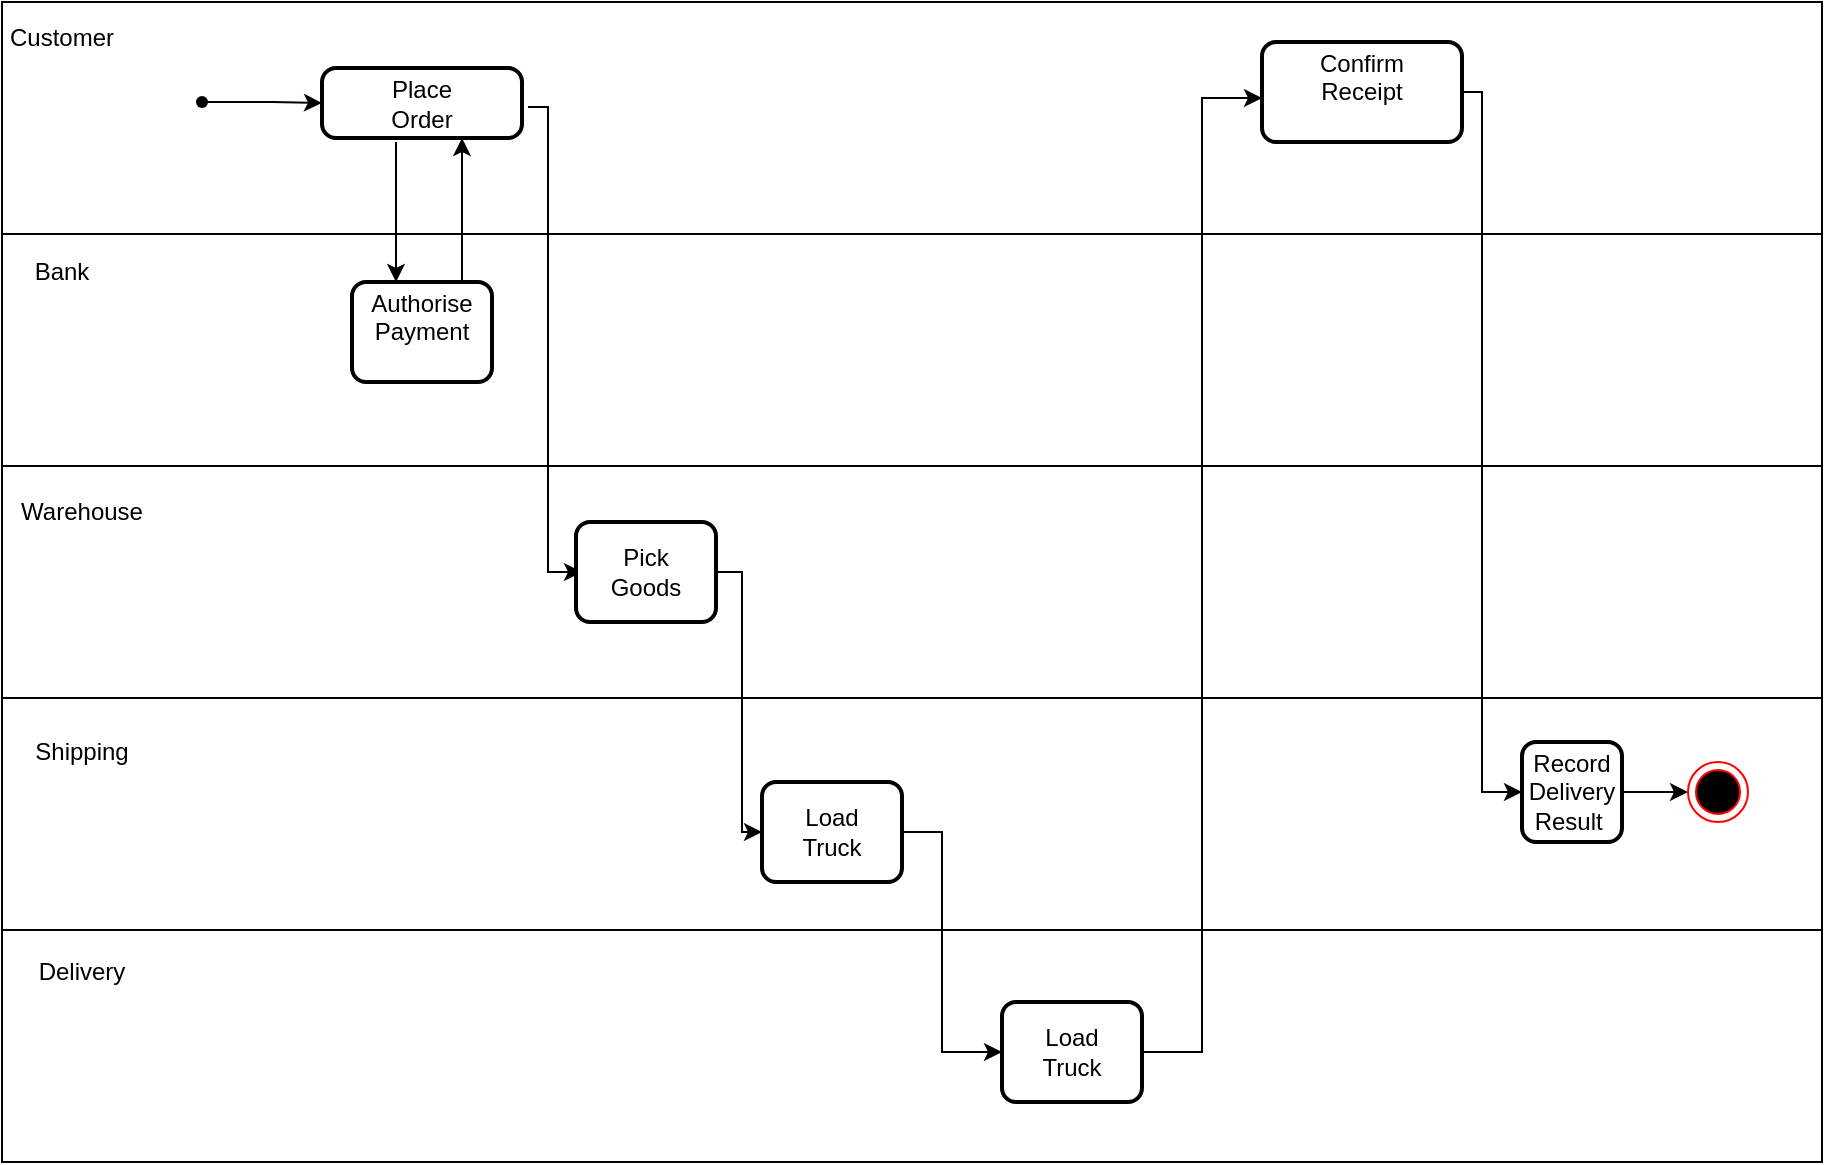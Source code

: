 <mxfile version="20.8.20" type="github">
  <diagram name="Page-1" id="c7488fd3-1785-93aa-aadb-54a6760d102a">
    <mxGraphModel dx="1114" dy="616" grid="1" gridSize="10" guides="1" tooltips="1" connect="1" arrows="1" fold="1" page="1" pageScale="1" pageWidth="1100" pageHeight="850" background="none" math="0" shadow="0">
      <root>
        <mxCell id="0" />
        <mxCell id="1" parent="0" />
        <mxCell id="xbbFoSGnOilOgtIZuNZb-27" value="" style="shape=table;startSize=0;container=1;collapsible=0;childLayout=tableLayout;" vertex="1" parent="1">
          <mxGeometry x="130" y="50" width="910" height="580" as="geometry" />
        </mxCell>
        <mxCell id="xbbFoSGnOilOgtIZuNZb-28" value="" style="shape=tableRow;horizontal=0;startSize=0;swimlaneHead=0;swimlaneBody=0;strokeColor=inherit;top=0;left=0;bottom=0;right=0;collapsible=0;dropTarget=0;fillColor=none;points=[[0,0.5],[1,0.5]];portConstraint=eastwest;" vertex="1" parent="xbbFoSGnOilOgtIZuNZb-27">
          <mxGeometry width="910" height="116" as="geometry" />
        </mxCell>
        <mxCell id="xbbFoSGnOilOgtIZuNZb-29" value="&lt;h5&gt;&lt;br&gt;&lt;/h5&gt;" style="shape=partialRectangle;html=1;whiteSpace=wrap;connectable=0;strokeColor=inherit;overflow=hidden;fillColor=none;top=0;left=0;bottom=0;right=0;pointerEvents=1;" vertex="1" parent="xbbFoSGnOilOgtIZuNZb-28">
          <mxGeometry width="910" height="116" as="geometry">
            <mxRectangle width="910" height="116" as="alternateBounds" />
          </mxGeometry>
        </mxCell>
        <mxCell id="xbbFoSGnOilOgtIZuNZb-30" value="" style="shape=tableRow;horizontal=0;startSize=0;swimlaneHead=0;swimlaneBody=0;strokeColor=inherit;top=0;left=0;bottom=0;right=0;collapsible=0;dropTarget=0;fillColor=none;points=[[0,0.5],[1,0.5]];portConstraint=eastwest;" vertex="1" parent="xbbFoSGnOilOgtIZuNZb-27">
          <mxGeometry y="116" width="910" height="116" as="geometry" />
        </mxCell>
        <mxCell id="xbbFoSGnOilOgtIZuNZb-31" value="" style="shape=partialRectangle;html=1;whiteSpace=wrap;connectable=0;strokeColor=inherit;overflow=hidden;fillColor=none;top=0;left=0;bottom=0;right=0;pointerEvents=1;" vertex="1" parent="xbbFoSGnOilOgtIZuNZb-30">
          <mxGeometry width="910" height="116" as="geometry">
            <mxRectangle width="910" height="116" as="alternateBounds" />
          </mxGeometry>
        </mxCell>
        <mxCell id="xbbFoSGnOilOgtIZuNZb-32" value="" style="shape=tableRow;horizontal=0;startSize=0;swimlaneHead=0;swimlaneBody=0;strokeColor=inherit;top=0;left=0;bottom=0;right=0;collapsible=0;dropTarget=0;fillColor=none;points=[[0,0.5],[1,0.5]];portConstraint=eastwest;" vertex="1" parent="xbbFoSGnOilOgtIZuNZb-27">
          <mxGeometry y="232" width="910" height="116" as="geometry" />
        </mxCell>
        <mxCell id="xbbFoSGnOilOgtIZuNZb-33" value="" style="shape=partialRectangle;html=1;whiteSpace=wrap;connectable=0;strokeColor=inherit;overflow=hidden;fillColor=none;top=0;left=0;bottom=0;right=0;pointerEvents=1;" vertex="1" parent="xbbFoSGnOilOgtIZuNZb-32">
          <mxGeometry width="910" height="116" as="geometry">
            <mxRectangle width="910" height="116" as="alternateBounds" />
          </mxGeometry>
        </mxCell>
        <mxCell id="xbbFoSGnOilOgtIZuNZb-34" value="" style="shape=tableRow;horizontal=0;startSize=0;swimlaneHead=0;swimlaneBody=0;strokeColor=inherit;top=0;left=0;bottom=0;right=0;collapsible=0;dropTarget=0;fillColor=none;points=[[0,0.5],[1,0.5]];portConstraint=eastwest;" vertex="1" parent="xbbFoSGnOilOgtIZuNZb-27">
          <mxGeometry y="348" width="910" height="116" as="geometry" />
        </mxCell>
        <mxCell id="xbbFoSGnOilOgtIZuNZb-35" value="" style="shape=partialRectangle;html=1;whiteSpace=wrap;connectable=0;strokeColor=inherit;overflow=hidden;fillColor=none;top=0;left=0;bottom=0;right=0;pointerEvents=1;" vertex="1" parent="xbbFoSGnOilOgtIZuNZb-34">
          <mxGeometry width="910" height="116" as="geometry">
            <mxRectangle width="910" height="116" as="alternateBounds" />
          </mxGeometry>
        </mxCell>
        <mxCell id="xbbFoSGnOilOgtIZuNZb-36" value="" style="shape=tableRow;horizontal=0;startSize=0;swimlaneHead=0;swimlaneBody=0;strokeColor=inherit;top=0;left=0;bottom=0;right=0;collapsible=0;dropTarget=0;fillColor=none;points=[[0,0.5],[1,0.5]];portConstraint=eastwest;" vertex="1" parent="xbbFoSGnOilOgtIZuNZb-27">
          <mxGeometry y="464" width="910" height="116" as="geometry" />
        </mxCell>
        <mxCell id="xbbFoSGnOilOgtIZuNZb-37" value="" style="shape=partialRectangle;html=1;whiteSpace=wrap;connectable=0;strokeColor=inherit;overflow=hidden;fillColor=none;top=0;left=0;bottom=0;right=0;pointerEvents=1;" vertex="1" parent="xbbFoSGnOilOgtIZuNZb-36">
          <mxGeometry width="910" height="116" as="geometry">
            <mxRectangle width="910" height="116" as="alternateBounds" />
          </mxGeometry>
        </mxCell>
        <mxCell id="xbbFoSGnOilOgtIZuNZb-64" style="edgeStyle=orthogonalEdgeStyle;rounded=0;orthogonalLoop=1;jettySize=auto;html=1;" edge="1" parent="1" source="xbbFoSGnOilOgtIZuNZb-42" target="xbbFoSGnOilOgtIZuNZb-45">
          <mxGeometry relative="1" as="geometry" />
        </mxCell>
        <mxCell id="xbbFoSGnOilOgtIZuNZb-42" value="" style="shape=waypoint;sketch=0;fillStyle=solid;size=6;pointerEvents=1;points=[];fillColor=none;resizable=0;rotatable=0;perimeter=centerPerimeter;snapToPoint=1;" vertex="1" parent="1">
          <mxGeometry x="220" y="90" width="20" height="20" as="geometry" />
        </mxCell>
        <mxCell id="xbbFoSGnOilOgtIZuNZb-52" style="edgeStyle=orthogonalEdgeStyle;rounded=0;orthogonalLoop=1;jettySize=auto;html=1;entryX=0.5;entryY=0;entryDx=0;entryDy=0;" edge="1" parent="1">
          <mxGeometry relative="1" as="geometry">
            <mxPoint x="327" y="120" as="sourcePoint" />
            <mxPoint x="327" y="190" as="targetPoint" />
          </mxGeometry>
        </mxCell>
        <mxCell id="xbbFoSGnOilOgtIZuNZb-54" style="edgeStyle=orthogonalEdgeStyle;rounded=0;orthogonalLoop=1;jettySize=auto;html=1;" edge="1" parent="1">
          <mxGeometry relative="1" as="geometry">
            <mxPoint x="393" y="102.5" as="sourcePoint" />
            <mxPoint x="420" y="335" as="targetPoint" />
            <Array as="points">
              <mxPoint x="403" y="103" />
              <mxPoint x="403" y="335" />
            </Array>
          </mxGeometry>
        </mxCell>
        <mxCell id="xbbFoSGnOilOgtIZuNZb-45" value="Place&lt;br/&gt;Order" style="rounded=1;whiteSpace=wrap;html=1;absoluteArcSize=1;arcSize=14;strokeWidth=2;" vertex="1" parent="1">
          <mxGeometry x="290" y="83" width="100" height="35" as="geometry" />
        </mxCell>
        <mxCell id="xbbFoSGnOilOgtIZuNZb-59" style="edgeStyle=orthogonalEdgeStyle;rounded=0;orthogonalLoop=1;jettySize=auto;html=1;" edge="1" parent="1" source="xbbFoSGnOilOgtIZuNZb-47" target="xbbFoSGnOilOgtIZuNZb-58">
          <mxGeometry relative="1" as="geometry">
            <Array as="points">
              <mxPoint x="870" y="95" />
              <mxPoint x="870" y="445" />
            </Array>
          </mxGeometry>
        </mxCell>
        <mxCell id="xbbFoSGnOilOgtIZuNZb-47" value="&#xa;Confirm&#xa;Receipt&#xa;&#xa;" style="rounded=1;whiteSpace=wrap;html=1;absoluteArcSize=1;arcSize=14;strokeWidth=2;" vertex="1" parent="1">
          <mxGeometry x="760" y="70" width="100" height="50" as="geometry" />
        </mxCell>
        <mxCell id="xbbFoSGnOilOgtIZuNZb-53" style="edgeStyle=orthogonalEdgeStyle;rounded=0;orthogonalLoop=1;jettySize=auto;html=1;" edge="1" parent="1" source="xbbFoSGnOilOgtIZuNZb-48" target="xbbFoSGnOilOgtIZuNZb-45">
          <mxGeometry relative="1" as="geometry">
            <Array as="points">
              <mxPoint x="360" y="150" />
              <mxPoint x="360" y="150" />
            </Array>
          </mxGeometry>
        </mxCell>
        <mxCell id="xbbFoSGnOilOgtIZuNZb-48" value="&#xa;Authorise&#xa;Payment&#xa;&#xa;" style="rounded=1;whiteSpace=wrap;html=1;absoluteArcSize=1;arcSize=14;strokeWidth=2;" vertex="1" parent="1">
          <mxGeometry x="305" y="190" width="70" height="50" as="geometry" />
        </mxCell>
        <mxCell id="xbbFoSGnOilOgtIZuNZb-55" style="edgeStyle=orthogonalEdgeStyle;rounded=0;orthogonalLoop=1;jettySize=auto;html=1;" edge="1" parent="1" source="xbbFoSGnOilOgtIZuNZb-49" target="xbbFoSGnOilOgtIZuNZb-50">
          <mxGeometry relative="1" as="geometry">
            <Array as="points">
              <mxPoint x="500" y="335" />
              <mxPoint x="500" y="465" />
            </Array>
          </mxGeometry>
        </mxCell>
        <mxCell id="xbbFoSGnOilOgtIZuNZb-49" value="Pick&lt;br/&gt;Goods" style="rounded=1;whiteSpace=wrap;html=1;absoluteArcSize=1;arcSize=14;strokeWidth=2;" vertex="1" parent="1">
          <mxGeometry x="417" y="310" width="70" height="50" as="geometry" />
        </mxCell>
        <mxCell id="xbbFoSGnOilOgtIZuNZb-56" style="edgeStyle=orthogonalEdgeStyle;rounded=0;orthogonalLoop=1;jettySize=auto;html=1;" edge="1" parent="1" source="xbbFoSGnOilOgtIZuNZb-50" target="xbbFoSGnOilOgtIZuNZb-51">
          <mxGeometry relative="1" as="geometry">
            <Array as="points">
              <mxPoint x="600" y="465" />
              <mxPoint x="600" y="575" />
            </Array>
          </mxGeometry>
        </mxCell>
        <mxCell id="xbbFoSGnOilOgtIZuNZb-50" value="Load&lt;br/&gt;Truck" style="rounded=1;whiteSpace=wrap;html=1;absoluteArcSize=1;arcSize=14;strokeWidth=2;" vertex="1" parent="1">
          <mxGeometry x="510" y="440" width="70" height="50" as="geometry" />
        </mxCell>
        <mxCell id="xbbFoSGnOilOgtIZuNZb-57" style="edgeStyle=orthogonalEdgeStyle;rounded=0;orthogonalLoop=1;jettySize=auto;html=1;" edge="1" parent="1" source="xbbFoSGnOilOgtIZuNZb-51" target="xbbFoSGnOilOgtIZuNZb-47">
          <mxGeometry relative="1" as="geometry">
            <Array as="points">
              <mxPoint x="730" y="575" />
              <mxPoint x="730" y="98" />
            </Array>
          </mxGeometry>
        </mxCell>
        <mxCell id="xbbFoSGnOilOgtIZuNZb-51" value="Load&lt;br/&gt;Truck" style="rounded=1;whiteSpace=wrap;html=1;absoluteArcSize=1;arcSize=14;strokeWidth=2;" vertex="1" parent="1">
          <mxGeometry x="630" y="550" width="70" height="50" as="geometry" />
        </mxCell>
        <mxCell id="xbbFoSGnOilOgtIZuNZb-63" style="edgeStyle=orthogonalEdgeStyle;rounded=0;orthogonalLoop=1;jettySize=auto;html=1;" edge="1" parent="1" source="xbbFoSGnOilOgtIZuNZb-58" target="xbbFoSGnOilOgtIZuNZb-61">
          <mxGeometry relative="1" as="geometry" />
        </mxCell>
        <mxCell id="xbbFoSGnOilOgtIZuNZb-58" value="Record&lt;br/&gt;Delivery&lt;br/&gt;Result&amp;nbsp;" style="rounded=1;whiteSpace=wrap;html=1;absoluteArcSize=1;arcSize=14;strokeWidth=2;" vertex="1" parent="1">
          <mxGeometry x="890" y="420" width="50" height="50" as="geometry" />
        </mxCell>
        <mxCell id="xbbFoSGnOilOgtIZuNZb-61" value="" style="ellipse;html=1;shape=endState;fillColor=#000000;strokeColor=#ff0000;" vertex="1" parent="1">
          <mxGeometry x="973" y="430" width="30" height="30" as="geometry" />
        </mxCell>
        <mxCell id="xbbFoSGnOilOgtIZuNZb-65" value="Customer&lt;br&gt;" style="text;html=1;strokeColor=none;fillColor=none;align=center;verticalAlign=middle;whiteSpace=wrap;rounded=0;" vertex="1" parent="1">
          <mxGeometry x="130" y="53" width="60" height="30" as="geometry" />
        </mxCell>
        <mxCell id="xbbFoSGnOilOgtIZuNZb-66" value="Bank&lt;br&gt;" style="text;html=1;strokeColor=none;fillColor=none;align=center;verticalAlign=middle;whiteSpace=wrap;rounded=0;" vertex="1" parent="1">
          <mxGeometry x="130" y="170" width="60" height="30" as="geometry" />
        </mxCell>
        <mxCell id="xbbFoSGnOilOgtIZuNZb-67" value="Warehouse" style="text;html=1;strokeColor=none;fillColor=none;align=center;verticalAlign=middle;whiteSpace=wrap;rounded=0;" vertex="1" parent="1">
          <mxGeometry x="140" y="290" width="60" height="30" as="geometry" />
        </mxCell>
        <mxCell id="xbbFoSGnOilOgtIZuNZb-68" value="Shipping" style="text;html=1;strokeColor=none;fillColor=none;align=center;verticalAlign=middle;whiteSpace=wrap;rounded=0;" vertex="1" parent="1">
          <mxGeometry x="140" y="410" width="60" height="30" as="geometry" />
        </mxCell>
        <mxCell id="xbbFoSGnOilOgtIZuNZb-69" value="Delivery" style="text;html=1;strokeColor=none;fillColor=none;align=center;verticalAlign=middle;whiteSpace=wrap;rounded=0;" vertex="1" parent="1">
          <mxGeometry x="140" y="520" width="60" height="30" as="geometry" />
        </mxCell>
      </root>
    </mxGraphModel>
  </diagram>
</mxfile>
